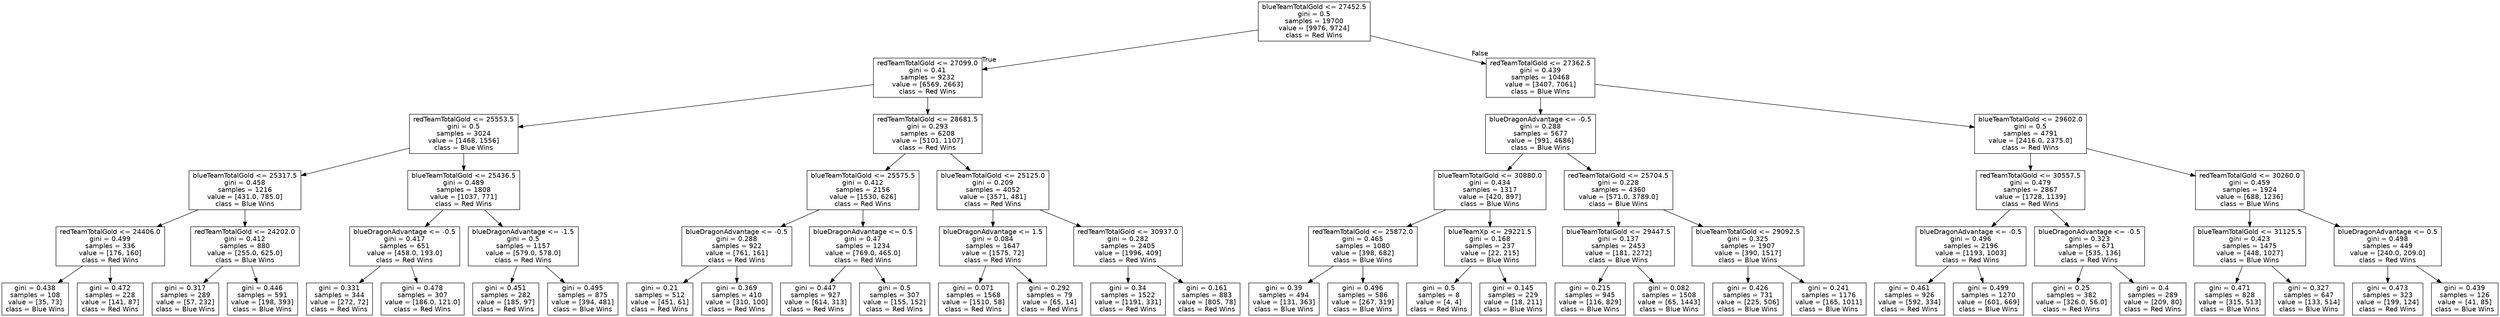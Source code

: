 digraph Tree {
node [shape=box, fontname="helvetica"] ;
edge [fontname="helvetica"] ;
0 [label="blueTeamTotalGold <= 27452.5\ngini = 0.5\nsamples = 19700\nvalue = [9976, 9724]\nclass = Red Wins"] ;
1 [label="redTeamTotalGold <= 27099.0\ngini = 0.41\nsamples = 9232\nvalue = [6569, 2663]\nclass = Red Wins"] ;
0 -> 1 [labeldistance=2.5, labelangle=45, headlabel="True"] ;
2 [label="redTeamTotalGold <= 25553.5\ngini = 0.5\nsamples = 3024\nvalue = [1468, 1556]\nclass = Blue Wins"] ;
1 -> 2 ;
3 [label="blueTeamTotalGold <= 25317.5\ngini = 0.458\nsamples = 1216\nvalue = [431.0, 785.0]\nclass = Blue Wins"] ;
2 -> 3 ;
4 [label="redTeamTotalGold <= 24406.0\ngini = 0.499\nsamples = 336\nvalue = [176, 160]\nclass = Red Wins"] ;
3 -> 4 ;
5 [label="gini = 0.438\nsamples = 108\nvalue = [35, 73]\nclass = Blue Wins"] ;
4 -> 5 ;
6 [label="gini = 0.472\nsamples = 228\nvalue = [141, 87]\nclass = Red Wins"] ;
4 -> 6 ;
7 [label="redTeamTotalGold <= 24202.0\ngini = 0.412\nsamples = 880\nvalue = [255.0, 625.0]\nclass = Blue Wins"] ;
3 -> 7 ;
8 [label="gini = 0.317\nsamples = 289\nvalue = [57, 232]\nclass = Blue Wins"] ;
7 -> 8 ;
9 [label="gini = 0.446\nsamples = 591\nvalue = [198, 393]\nclass = Blue Wins"] ;
7 -> 9 ;
10 [label="blueTeamTotalGold <= 25436.5\ngini = 0.489\nsamples = 1808\nvalue = [1037, 771]\nclass = Red Wins"] ;
2 -> 10 ;
11 [label="blueDragonAdvantage <= -0.5\ngini = 0.417\nsamples = 651\nvalue = [458.0, 193.0]\nclass = Red Wins"] ;
10 -> 11 ;
12 [label="gini = 0.331\nsamples = 344\nvalue = [272, 72]\nclass = Red Wins"] ;
11 -> 12 ;
13 [label="gini = 0.478\nsamples = 307\nvalue = [186.0, 121.0]\nclass = Red Wins"] ;
11 -> 13 ;
14 [label="blueDragonAdvantage <= -1.5\ngini = 0.5\nsamples = 1157\nvalue = [579.0, 578.0]\nclass = Red Wins"] ;
10 -> 14 ;
15 [label="gini = 0.451\nsamples = 282\nvalue = [185, 97]\nclass = Red Wins"] ;
14 -> 15 ;
16 [label="gini = 0.495\nsamples = 875\nvalue = [394, 481]\nclass = Blue Wins"] ;
14 -> 16 ;
17 [label="redTeamTotalGold <= 28681.5\ngini = 0.293\nsamples = 6208\nvalue = [5101, 1107]\nclass = Red Wins"] ;
1 -> 17 ;
18 [label="blueTeamTotalGold <= 25575.5\ngini = 0.412\nsamples = 2156\nvalue = [1530, 626]\nclass = Red Wins"] ;
17 -> 18 ;
19 [label="blueDragonAdvantage <= -0.5\ngini = 0.288\nsamples = 922\nvalue = [761, 161]\nclass = Red Wins"] ;
18 -> 19 ;
20 [label="gini = 0.21\nsamples = 512\nvalue = [451, 61]\nclass = Red Wins"] ;
19 -> 20 ;
21 [label="gini = 0.369\nsamples = 410\nvalue = [310, 100]\nclass = Red Wins"] ;
19 -> 21 ;
22 [label="blueDragonAdvantage <= 0.5\ngini = 0.47\nsamples = 1234\nvalue = [769.0, 465.0]\nclass = Red Wins"] ;
18 -> 22 ;
23 [label="gini = 0.447\nsamples = 927\nvalue = [614, 313]\nclass = Red Wins"] ;
22 -> 23 ;
24 [label="gini = 0.5\nsamples = 307\nvalue = [155, 152]\nclass = Red Wins"] ;
22 -> 24 ;
25 [label="blueTeamTotalGold <= 25125.0\ngini = 0.209\nsamples = 4052\nvalue = [3571, 481]\nclass = Red Wins"] ;
17 -> 25 ;
26 [label="blueDragonAdvantage <= 1.5\ngini = 0.084\nsamples = 1647\nvalue = [1575, 72]\nclass = Red Wins"] ;
25 -> 26 ;
27 [label="gini = 0.071\nsamples = 1568\nvalue = [1510, 58]\nclass = Red Wins"] ;
26 -> 27 ;
28 [label="gini = 0.292\nsamples = 79\nvalue = [65, 14]\nclass = Red Wins"] ;
26 -> 28 ;
29 [label="redTeamTotalGold <= 30937.0\ngini = 0.282\nsamples = 2405\nvalue = [1996, 409]\nclass = Red Wins"] ;
25 -> 29 ;
30 [label="gini = 0.34\nsamples = 1522\nvalue = [1191, 331]\nclass = Red Wins"] ;
29 -> 30 ;
31 [label="gini = 0.161\nsamples = 883\nvalue = [805, 78]\nclass = Red Wins"] ;
29 -> 31 ;
32 [label="redTeamTotalGold <= 27362.5\ngini = 0.439\nsamples = 10468\nvalue = [3407, 7061]\nclass = Blue Wins"] ;
0 -> 32 [labeldistance=2.5, labelangle=-45, headlabel="False"] ;
33 [label="blueDragonAdvantage <= -0.5\ngini = 0.288\nsamples = 5677\nvalue = [991, 4686]\nclass = Blue Wins"] ;
32 -> 33 ;
34 [label="blueTeamTotalGold <= 30880.0\ngini = 0.434\nsamples = 1317\nvalue = [420, 897]\nclass = Blue Wins"] ;
33 -> 34 ;
35 [label="redTeamTotalGold <= 25872.0\ngini = 0.465\nsamples = 1080\nvalue = [398, 682]\nclass = Blue Wins"] ;
34 -> 35 ;
36 [label="gini = 0.39\nsamples = 494\nvalue = [131, 363]\nclass = Blue Wins"] ;
35 -> 36 ;
37 [label="gini = 0.496\nsamples = 586\nvalue = [267, 319]\nclass = Blue Wins"] ;
35 -> 37 ;
38 [label="blueTeamXp <= 29221.5\ngini = 0.168\nsamples = 237\nvalue = [22, 215]\nclass = Blue Wins"] ;
34 -> 38 ;
39 [label="gini = 0.5\nsamples = 8\nvalue = [4, 4]\nclass = Red Wins"] ;
38 -> 39 ;
40 [label="gini = 0.145\nsamples = 229\nvalue = [18, 211]\nclass = Blue Wins"] ;
38 -> 40 ;
41 [label="redTeamTotalGold <= 25704.5\ngini = 0.228\nsamples = 4360\nvalue = [571.0, 3789.0]\nclass = Blue Wins"] ;
33 -> 41 ;
42 [label="blueTeamTotalGold <= 29447.5\ngini = 0.137\nsamples = 2453\nvalue = [181, 2272]\nclass = Blue Wins"] ;
41 -> 42 ;
43 [label="gini = 0.215\nsamples = 945\nvalue = [116, 829]\nclass = Blue Wins"] ;
42 -> 43 ;
44 [label="gini = 0.082\nsamples = 1508\nvalue = [65, 1443]\nclass = Blue Wins"] ;
42 -> 44 ;
45 [label="blueTeamTotalGold <= 29092.5\ngini = 0.325\nsamples = 1907\nvalue = [390, 1517]\nclass = Blue Wins"] ;
41 -> 45 ;
46 [label="gini = 0.426\nsamples = 731\nvalue = [225, 506]\nclass = Blue Wins"] ;
45 -> 46 ;
47 [label="gini = 0.241\nsamples = 1176\nvalue = [165, 1011]\nclass = Blue Wins"] ;
45 -> 47 ;
48 [label="blueTeamTotalGold <= 29602.0\ngini = 0.5\nsamples = 4791\nvalue = [2416.0, 2375.0]\nclass = Red Wins"] ;
32 -> 48 ;
49 [label="redTeamTotalGold <= 30557.5\ngini = 0.479\nsamples = 2867\nvalue = [1728, 1139]\nclass = Red Wins"] ;
48 -> 49 ;
50 [label="blueDragonAdvantage <= -0.5\ngini = 0.496\nsamples = 2196\nvalue = [1193, 1003]\nclass = Red Wins"] ;
49 -> 50 ;
51 [label="gini = 0.461\nsamples = 926\nvalue = [592, 334]\nclass = Red Wins"] ;
50 -> 51 ;
52 [label="gini = 0.499\nsamples = 1270\nvalue = [601, 669]\nclass = Blue Wins"] ;
50 -> 52 ;
53 [label="blueDragonAdvantage <= -0.5\ngini = 0.323\nsamples = 671\nvalue = [535, 136]\nclass = Red Wins"] ;
49 -> 53 ;
54 [label="gini = 0.25\nsamples = 382\nvalue = [326.0, 56.0]\nclass = Red Wins"] ;
53 -> 54 ;
55 [label="gini = 0.4\nsamples = 289\nvalue = [209, 80]\nclass = Red Wins"] ;
53 -> 55 ;
56 [label="redTeamTotalGold <= 30260.0\ngini = 0.459\nsamples = 1924\nvalue = [688, 1236]\nclass = Blue Wins"] ;
48 -> 56 ;
57 [label="blueTeamTotalGold <= 31125.5\ngini = 0.423\nsamples = 1475\nvalue = [448, 1027]\nclass = Blue Wins"] ;
56 -> 57 ;
58 [label="gini = 0.471\nsamples = 828\nvalue = [315, 513]\nclass = Blue Wins"] ;
57 -> 58 ;
59 [label="gini = 0.327\nsamples = 647\nvalue = [133, 514]\nclass = Blue Wins"] ;
57 -> 59 ;
60 [label="blueDragonAdvantage <= 0.5\ngini = 0.498\nsamples = 449\nvalue = [240.0, 209.0]\nclass = Red Wins"] ;
56 -> 60 ;
61 [label="gini = 0.473\nsamples = 323\nvalue = [199, 124]\nclass = Red Wins"] ;
60 -> 61 ;
62 [label="gini = 0.439\nsamples = 126\nvalue = [41, 85]\nclass = Blue Wins"] ;
60 -> 62 ;
}
